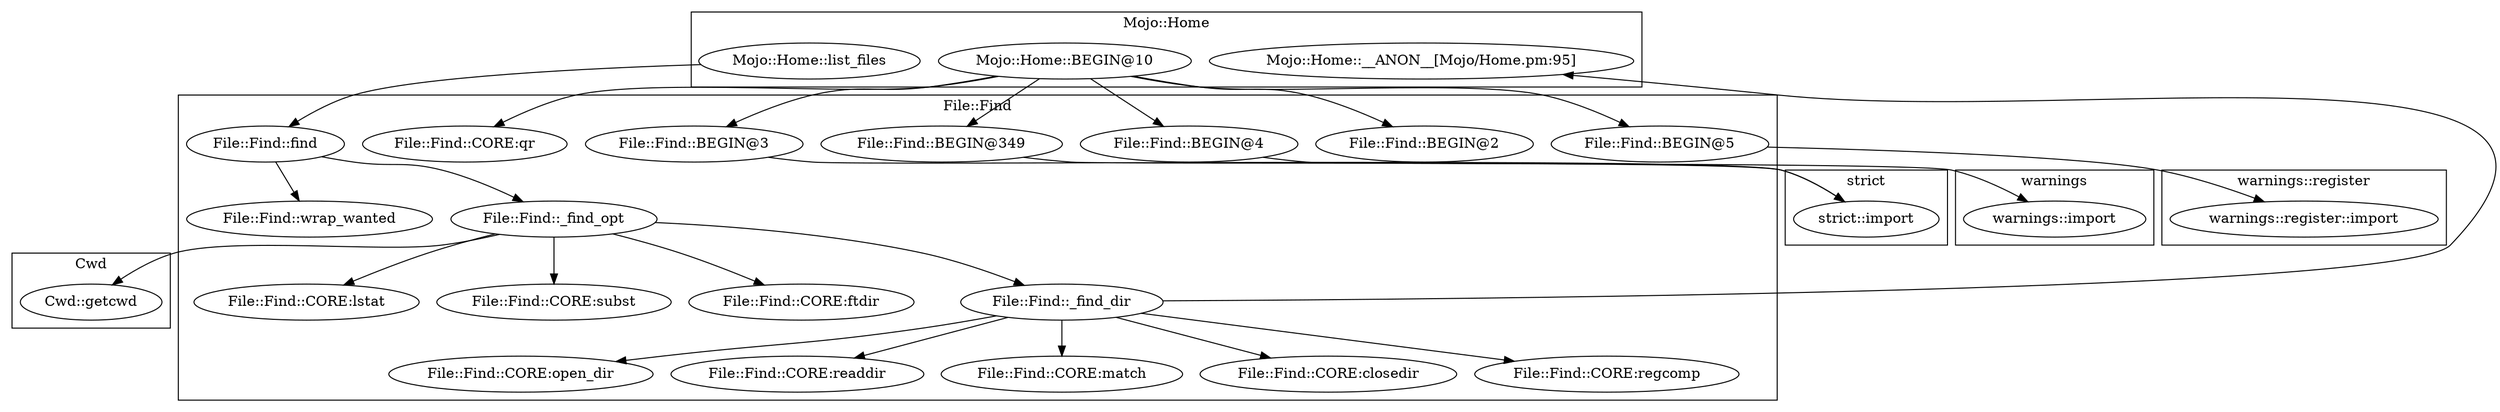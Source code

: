digraph {
graph [overlap=false]
subgraph cluster_warnings {
	label="warnings";
	"warnings::import";
}
subgraph cluster_strict {
	label="strict";
	"strict::import";
}
subgraph cluster_File_Find {
	label="File::Find";
	"File::Find::BEGIN@3";
	"File::Find::BEGIN@2";
	"File::Find::BEGIN@4";
	"File::Find::CORE:open_dir";
	"File::Find::BEGIN@349";
	"File::Find::CORE:readdir";
	"File::Find::CORE:match";
	"File::Find::CORE:closedir";
	"File::Find::_find_dir";
	"File::Find::CORE:regcomp";
	"File::Find::wrap_wanted";
	"File::Find::BEGIN@5";
	"File::Find::CORE:lstat";
	"File::Find::CORE:subst";
	"File::Find::CORE:ftdir";
	"File::Find::CORE:qr";
	"File::Find::find";
	"File::Find::_find_opt";
}
subgraph cluster_Mojo_Home {
	label="Mojo::Home";
	"Mojo::Home::list_files";
	"Mojo::Home::BEGIN@10";
	"Mojo::Home::__ANON__[Mojo/Home.pm:95]";
}
subgraph cluster_warnings_register {
	label="warnings::register";
	"warnings::register::import";
}
subgraph cluster_Cwd {
	label="Cwd";
	"Cwd::getcwd";
}
"File::Find::_find_dir" -> "File::Find::CORE:regcomp";
"Mojo::Home::BEGIN@10" -> "File::Find::BEGIN@2";
"File::Find::_find_dir" -> "File::Find::CORE:open_dir";
"File::Find::_find_dir" -> "File::Find::CORE:closedir";
"File::Find::find" -> "File::Find::wrap_wanted";
"Mojo::Home::BEGIN@10" -> "File::Find::BEGIN@5";
"Mojo::Home::BEGIN@10" -> "File::Find::CORE:qr";
"File::Find::_find_opt" -> "File::Find::_find_dir";
"File::Find::_find_opt" -> "File::Find::CORE:ftdir";
"Mojo::Home::BEGIN@10" -> "File::Find::BEGIN@3";
"File::Find::_find_dir" -> "File::Find::CORE:readdir";
"Mojo::Home::BEGIN@10" -> "File::Find::BEGIN@349";
"File::Find::_find_dir" -> "Mojo::Home::__ANON__[Mojo/Home.pm:95]";
"File::Find::_find_opt" -> "File::Find::CORE:subst";
"File::Find::BEGIN@5" -> "warnings::register::import";
"File::Find::find" -> "File::Find::_find_opt";
"File::Find::_find_opt" -> "File::Find::CORE:lstat";
"File::Find::BEGIN@4" -> "warnings::import";
"Mojo::Home::list_files" -> "File::Find::find";
"File::Find::_find_opt" -> "Cwd::getcwd";
"Mojo::Home::BEGIN@10" -> "File::Find::BEGIN@4";
"File::Find::_find_dir" -> "File::Find::CORE:match";
"File::Find::BEGIN@3" -> "strict::import";
"File::Find::BEGIN@349" -> "strict::import";
}
